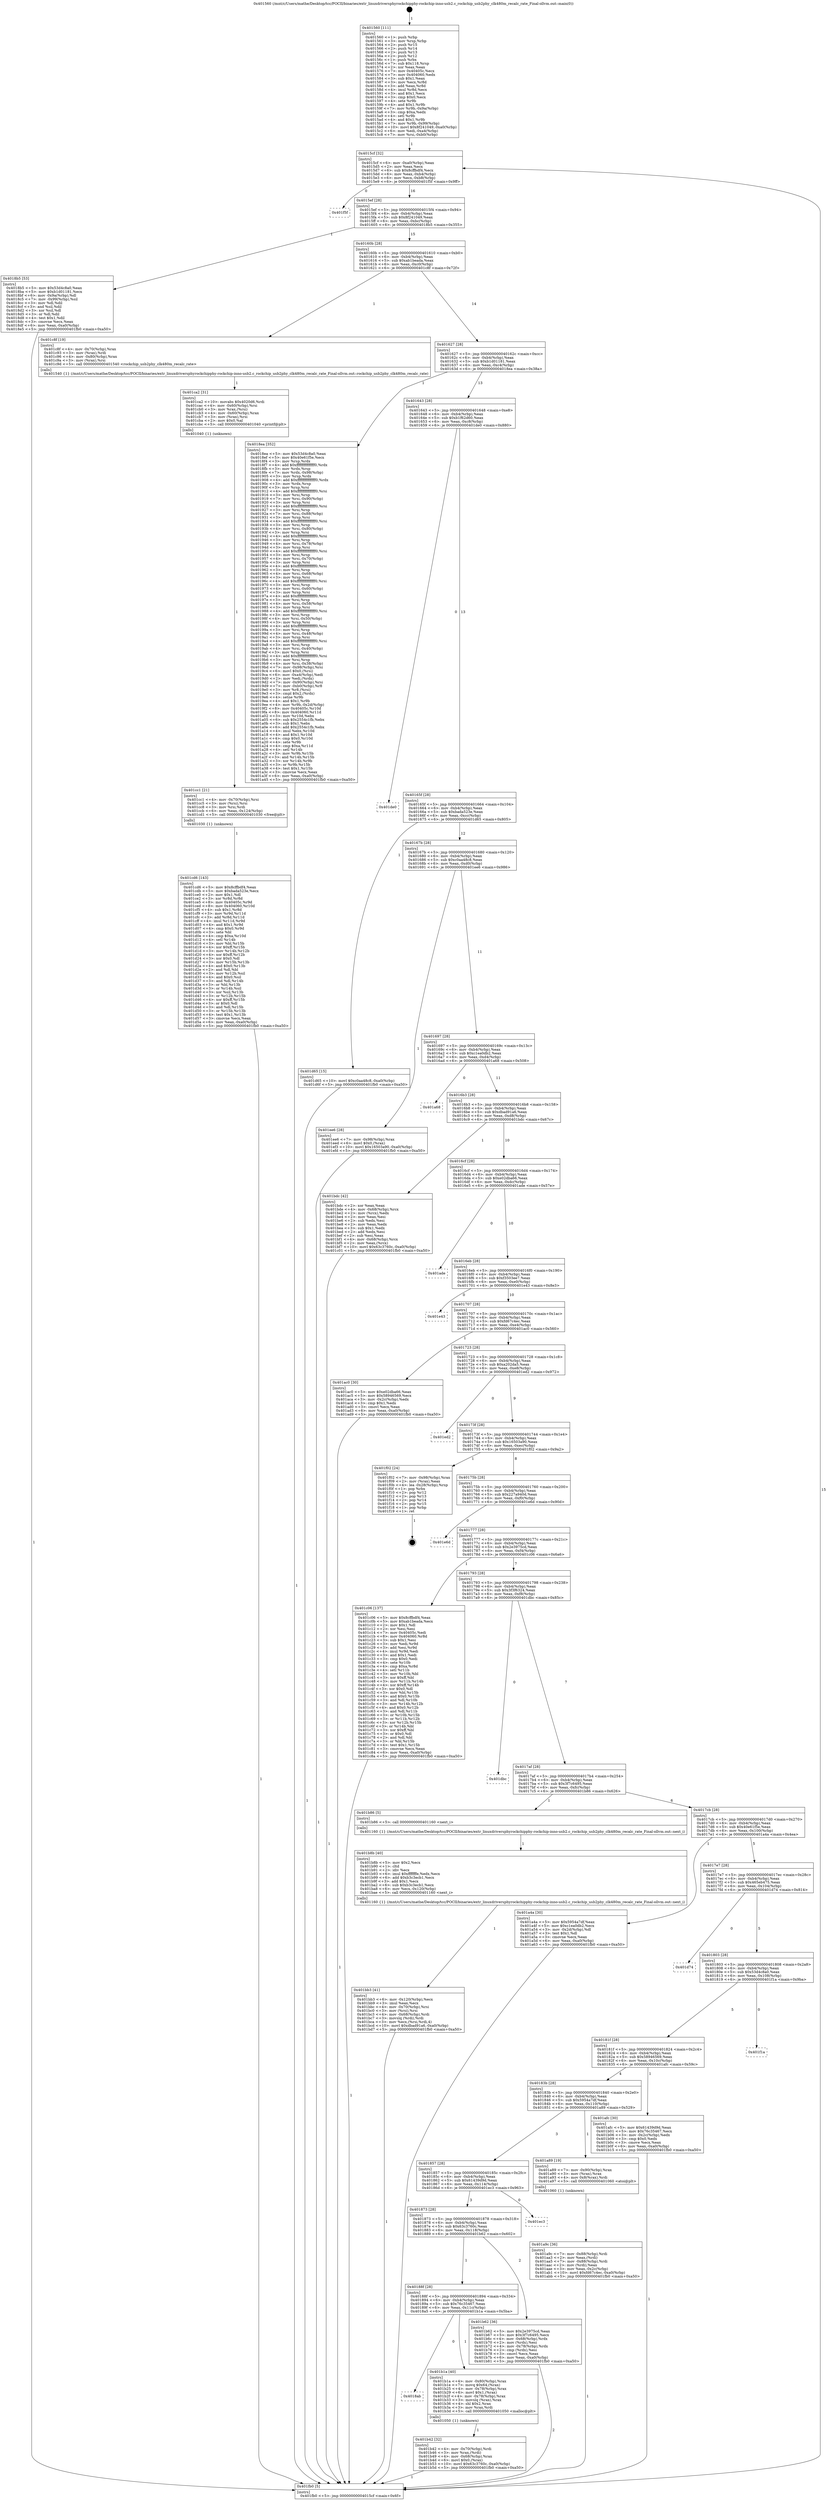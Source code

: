digraph "0x401560" {
  label = "0x401560 (/mnt/c/Users/mathe/Desktop/tcc/POCII/binaries/extr_linuxdriversphyrockchipphy-rockchip-inno-usb2.c_rockchip_usb2phy_clk480m_recalc_rate_Final-ollvm.out::main(0))"
  labelloc = "t"
  node[shape=record]

  Entry [label="",width=0.3,height=0.3,shape=circle,fillcolor=black,style=filled]
  "0x4015cf" [label="{
     0x4015cf [32]\l
     | [instrs]\l
     &nbsp;&nbsp;0x4015cf \<+6\>: mov -0xa0(%rbp),%eax\l
     &nbsp;&nbsp;0x4015d5 \<+2\>: mov %eax,%ecx\l
     &nbsp;&nbsp;0x4015d7 \<+6\>: sub $0x8cffbdf4,%ecx\l
     &nbsp;&nbsp;0x4015dd \<+6\>: mov %eax,-0xb4(%rbp)\l
     &nbsp;&nbsp;0x4015e3 \<+6\>: mov %ecx,-0xb8(%rbp)\l
     &nbsp;&nbsp;0x4015e9 \<+6\>: je 0000000000401f5f \<main+0x9ff\>\l
  }"]
  "0x401f5f" [label="{
     0x401f5f\l
  }", style=dashed]
  "0x4015ef" [label="{
     0x4015ef [28]\l
     | [instrs]\l
     &nbsp;&nbsp;0x4015ef \<+5\>: jmp 00000000004015f4 \<main+0x94\>\l
     &nbsp;&nbsp;0x4015f4 \<+6\>: mov -0xb4(%rbp),%eax\l
     &nbsp;&nbsp;0x4015fa \<+5\>: sub $0x8f241049,%eax\l
     &nbsp;&nbsp;0x4015ff \<+6\>: mov %eax,-0xbc(%rbp)\l
     &nbsp;&nbsp;0x401605 \<+6\>: je 00000000004018b5 \<main+0x355\>\l
  }"]
  Exit [label="",width=0.3,height=0.3,shape=circle,fillcolor=black,style=filled,peripheries=2]
  "0x4018b5" [label="{
     0x4018b5 [53]\l
     | [instrs]\l
     &nbsp;&nbsp;0x4018b5 \<+5\>: mov $0x53d4c8a0,%eax\l
     &nbsp;&nbsp;0x4018ba \<+5\>: mov $0xb1d01181,%ecx\l
     &nbsp;&nbsp;0x4018bf \<+6\>: mov -0x9a(%rbp),%dl\l
     &nbsp;&nbsp;0x4018c5 \<+7\>: mov -0x99(%rbp),%sil\l
     &nbsp;&nbsp;0x4018cc \<+3\>: mov %dl,%dil\l
     &nbsp;&nbsp;0x4018cf \<+3\>: and %sil,%dil\l
     &nbsp;&nbsp;0x4018d2 \<+3\>: xor %sil,%dl\l
     &nbsp;&nbsp;0x4018d5 \<+3\>: or %dl,%dil\l
     &nbsp;&nbsp;0x4018d8 \<+4\>: test $0x1,%dil\l
     &nbsp;&nbsp;0x4018dc \<+3\>: cmovne %ecx,%eax\l
     &nbsp;&nbsp;0x4018df \<+6\>: mov %eax,-0xa0(%rbp)\l
     &nbsp;&nbsp;0x4018e5 \<+5\>: jmp 0000000000401fb0 \<main+0xa50\>\l
  }"]
  "0x40160b" [label="{
     0x40160b [28]\l
     | [instrs]\l
     &nbsp;&nbsp;0x40160b \<+5\>: jmp 0000000000401610 \<main+0xb0\>\l
     &nbsp;&nbsp;0x401610 \<+6\>: mov -0xb4(%rbp),%eax\l
     &nbsp;&nbsp;0x401616 \<+5\>: sub $0xab1beada,%eax\l
     &nbsp;&nbsp;0x40161b \<+6\>: mov %eax,-0xc0(%rbp)\l
     &nbsp;&nbsp;0x401621 \<+6\>: je 0000000000401c8f \<main+0x72f\>\l
  }"]
  "0x401fb0" [label="{
     0x401fb0 [5]\l
     | [instrs]\l
     &nbsp;&nbsp;0x401fb0 \<+5\>: jmp 00000000004015cf \<main+0x6f\>\l
  }"]
  "0x401560" [label="{
     0x401560 [111]\l
     | [instrs]\l
     &nbsp;&nbsp;0x401560 \<+1\>: push %rbp\l
     &nbsp;&nbsp;0x401561 \<+3\>: mov %rsp,%rbp\l
     &nbsp;&nbsp;0x401564 \<+2\>: push %r15\l
     &nbsp;&nbsp;0x401566 \<+2\>: push %r14\l
     &nbsp;&nbsp;0x401568 \<+2\>: push %r13\l
     &nbsp;&nbsp;0x40156a \<+2\>: push %r12\l
     &nbsp;&nbsp;0x40156c \<+1\>: push %rbx\l
     &nbsp;&nbsp;0x40156d \<+7\>: sub $0x118,%rsp\l
     &nbsp;&nbsp;0x401574 \<+2\>: xor %eax,%eax\l
     &nbsp;&nbsp;0x401576 \<+7\>: mov 0x40405c,%ecx\l
     &nbsp;&nbsp;0x40157d \<+7\>: mov 0x404060,%edx\l
     &nbsp;&nbsp;0x401584 \<+3\>: sub $0x1,%eax\l
     &nbsp;&nbsp;0x401587 \<+3\>: mov %ecx,%r8d\l
     &nbsp;&nbsp;0x40158a \<+3\>: add %eax,%r8d\l
     &nbsp;&nbsp;0x40158d \<+4\>: imul %r8d,%ecx\l
     &nbsp;&nbsp;0x401591 \<+3\>: and $0x1,%ecx\l
     &nbsp;&nbsp;0x401594 \<+3\>: cmp $0x0,%ecx\l
     &nbsp;&nbsp;0x401597 \<+4\>: sete %r9b\l
     &nbsp;&nbsp;0x40159b \<+4\>: and $0x1,%r9b\l
     &nbsp;&nbsp;0x40159f \<+7\>: mov %r9b,-0x9a(%rbp)\l
     &nbsp;&nbsp;0x4015a6 \<+3\>: cmp $0xa,%edx\l
     &nbsp;&nbsp;0x4015a9 \<+4\>: setl %r9b\l
     &nbsp;&nbsp;0x4015ad \<+4\>: and $0x1,%r9b\l
     &nbsp;&nbsp;0x4015b1 \<+7\>: mov %r9b,-0x99(%rbp)\l
     &nbsp;&nbsp;0x4015b8 \<+10\>: movl $0x8f241049,-0xa0(%rbp)\l
     &nbsp;&nbsp;0x4015c2 \<+6\>: mov %edi,-0xa4(%rbp)\l
     &nbsp;&nbsp;0x4015c8 \<+7\>: mov %rsi,-0xb0(%rbp)\l
  }"]
  "0x401cd6" [label="{
     0x401cd6 [143]\l
     | [instrs]\l
     &nbsp;&nbsp;0x401cd6 \<+5\>: mov $0x8cffbdf4,%eax\l
     &nbsp;&nbsp;0x401cdb \<+5\>: mov $0xbada523e,%ecx\l
     &nbsp;&nbsp;0x401ce0 \<+2\>: mov $0x1,%dl\l
     &nbsp;&nbsp;0x401ce2 \<+3\>: xor %r8d,%r8d\l
     &nbsp;&nbsp;0x401ce5 \<+8\>: mov 0x40405c,%r9d\l
     &nbsp;&nbsp;0x401ced \<+8\>: mov 0x404060,%r10d\l
     &nbsp;&nbsp;0x401cf5 \<+4\>: sub $0x1,%r8d\l
     &nbsp;&nbsp;0x401cf9 \<+3\>: mov %r9d,%r11d\l
     &nbsp;&nbsp;0x401cfc \<+3\>: add %r8d,%r11d\l
     &nbsp;&nbsp;0x401cff \<+4\>: imul %r11d,%r9d\l
     &nbsp;&nbsp;0x401d03 \<+4\>: and $0x1,%r9d\l
     &nbsp;&nbsp;0x401d07 \<+4\>: cmp $0x0,%r9d\l
     &nbsp;&nbsp;0x401d0b \<+3\>: sete %bl\l
     &nbsp;&nbsp;0x401d0e \<+4\>: cmp $0xa,%r10d\l
     &nbsp;&nbsp;0x401d12 \<+4\>: setl %r14b\l
     &nbsp;&nbsp;0x401d16 \<+3\>: mov %bl,%r15b\l
     &nbsp;&nbsp;0x401d19 \<+4\>: xor $0xff,%r15b\l
     &nbsp;&nbsp;0x401d1d \<+3\>: mov %r14b,%r12b\l
     &nbsp;&nbsp;0x401d20 \<+4\>: xor $0xff,%r12b\l
     &nbsp;&nbsp;0x401d24 \<+3\>: xor $0x0,%dl\l
     &nbsp;&nbsp;0x401d27 \<+3\>: mov %r15b,%r13b\l
     &nbsp;&nbsp;0x401d2a \<+4\>: and $0x0,%r13b\l
     &nbsp;&nbsp;0x401d2e \<+2\>: and %dl,%bl\l
     &nbsp;&nbsp;0x401d30 \<+3\>: mov %r12b,%sil\l
     &nbsp;&nbsp;0x401d33 \<+4\>: and $0x0,%sil\l
     &nbsp;&nbsp;0x401d37 \<+3\>: and %dl,%r14b\l
     &nbsp;&nbsp;0x401d3a \<+3\>: or %bl,%r13b\l
     &nbsp;&nbsp;0x401d3d \<+3\>: or %r14b,%sil\l
     &nbsp;&nbsp;0x401d40 \<+3\>: xor %sil,%r13b\l
     &nbsp;&nbsp;0x401d43 \<+3\>: or %r12b,%r15b\l
     &nbsp;&nbsp;0x401d46 \<+4\>: xor $0xff,%r15b\l
     &nbsp;&nbsp;0x401d4a \<+3\>: or $0x0,%dl\l
     &nbsp;&nbsp;0x401d4d \<+3\>: and %dl,%r15b\l
     &nbsp;&nbsp;0x401d50 \<+3\>: or %r15b,%r13b\l
     &nbsp;&nbsp;0x401d53 \<+4\>: test $0x1,%r13b\l
     &nbsp;&nbsp;0x401d57 \<+3\>: cmovne %ecx,%eax\l
     &nbsp;&nbsp;0x401d5a \<+6\>: mov %eax,-0xa0(%rbp)\l
     &nbsp;&nbsp;0x401d60 \<+5\>: jmp 0000000000401fb0 \<main+0xa50\>\l
  }"]
  "0x401c8f" [label="{
     0x401c8f [19]\l
     | [instrs]\l
     &nbsp;&nbsp;0x401c8f \<+4\>: mov -0x70(%rbp),%rax\l
     &nbsp;&nbsp;0x401c93 \<+3\>: mov (%rax),%rdi\l
     &nbsp;&nbsp;0x401c96 \<+4\>: mov -0x80(%rbp),%rax\l
     &nbsp;&nbsp;0x401c9a \<+3\>: mov (%rax),%rsi\l
     &nbsp;&nbsp;0x401c9d \<+5\>: call 0000000000401540 \<rockchip_usb2phy_clk480m_recalc_rate\>\l
     | [calls]\l
     &nbsp;&nbsp;0x401540 \{1\} (/mnt/c/Users/mathe/Desktop/tcc/POCII/binaries/extr_linuxdriversphyrockchipphy-rockchip-inno-usb2.c_rockchip_usb2phy_clk480m_recalc_rate_Final-ollvm.out::rockchip_usb2phy_clk480m_recalc_rate)\l
  }"]
  "0x401627" [label="{
     0x401627 [28]\l
     | [instrs]\l
     &nbsp;&nbsp;0x401627 \<+5\>: jmp 000000000040162c \<main+0xcc\>\l
     &nbsp;&nbsp;0x40162c \<+6\>: mov -0xb4(%rbp),%eax\l
     &nbsp;&nbsp;0x401632 \<+5\>: sub $0xb1d01181,%eax\l
     &nbsp;&nbsp;0x401637 \<+6\>: mov %eax,-0xc4(%rbp)\l
     &nbsp;&nbsp;0x40163d \<+6\>: je 00000000004018ea \<main+0x38a\>\l
  }"]
  "0x401cc1" [label="{
     0x401cc1 [21]\l
     | [instrs]\l
     &nbsp;&nbsp;0x401cc1 \<+4\>: mov -0x70(%rbp),%rsi\l
     &nbsp;&nbsp;0x401cc5 \<+3\>: mov (%rsi),%rsi\l
     &nbsp;&nbsp;0x401cc8 \<+3\>: mov %rsi,%rdi\l
     &nbsp;&nbsp;0x401ccb \<+6\>: mov %eax,-0x124(%rbp)\l
     &nbsp;&nbsp;0x401cd1 \<+5\>: call 0000000000401030 \<free@plt\>\l
     | [calls]\l
     &nbsp;&nbsp;0x401030 \{1\} (unknown)\l
  }"]
  "0x4018ea" [label="{
     0x4018ea [352]\l
     | [instrs]\l
     &nbsp;&nbsp;0x4018ea \<+5\>: mov $0x53d4c8a0,%eax\l
     &nbsp;&nbsp;0x4018ef \<+5\>: mov $0x40e61f5e,%ecx\l
     &nbsp;&nbsp;0x4018f4 \<+3\>: mov %rsp,%rdx\l
     &nbsp;&nbsp;0x4018f7 \<+4\>: add $0xfffffffffffffff0,%rdx\l
     &nbsp;&nbsp;0x4018fb \<+3\>: mov %rdx,%rsp\l
     &nbsp;&nbsp;0x4018fe \<+7\>: mov %rdx,-0x98(%rbp)\l
     &nbsp;&nbsp;0x401905 \<+3\>: mov %rsp,%rdx\l
     &nbsp;&nbsp;0x401908 \<+4\>: add $0xfffffffffffffff0,%rdx\l
     &nbsp;&nbsp;0x40190c \<+3\>: mov %rdx,%rsp\l
     &nbsp;&nbsp;0x40190f \<+3\>: mov %rsp,%rsi\l
     &nbsp;&nbsp;0x401912 \<+4\>: add $0xfffffffffffffff0,%rsi\l
     &nbsp;&nbsp;0x401916 \<+3\>: mov %rsi,%rsp\l
     &nbsp;&nbsp;0x401919 \<+7\>: mov %rsi,-0x90(%rbp)\l
     &nbsp;&nbsp;0x401920 \<+3\>: mov %rsp,%rsi\l
     &nbsp;&nbsp;0x401923 \<+4\>: add $0xfffffffffffffff0,%rsi\l
     &nbsp;&nbsp;0x401927 \<+3\>: mov %rsi,%rsp\l
     &nbsp;&nbsp;0x40192a \<+7\>: mov %rsi,-0x88(%rbp)\l
     &nbsp;&nbsp;0x401931 \<+3\>: mov %rsp,%rsi\l
     &nbsp;&nbsp;0x401934 \<+4\>: add $0xfffffffffffffff0,%rsi\l
     &nbsp;&nbsp;0x401938 \<+3\>: mov %rsi,%rsp\l
     &nbsp;&nbsp;0x40193b \<+4\>: mov %rsi,-0x80(%rbp)\l
     &nbsp;&nbsp;0x40193f \<+3\>: mov %rsp,%rsi\l
     &nbsp;&nbsp;0x401942 \<+4\>: add $0xfffffffffffffff0,%rsi\l
     &nbsp;&nbsp;0x401946 \<+3\>: mov %rsi,%rsp\l
     &nbsp;&nbsp;0x401949 \<+4\>: mov %rsi,-0x78(%rbp)\l
     &nbsp;&nbsp;0x40194d \<+3\>: mov %rsp,%rsi\l
     &nbsp;&nbsp;0x401950 \<+4\>: add $0xfffffffffffffff0,%rsi\l
     &nbsp;&nbsp;0x401954 \<+3\>: mov %rsi,%rsp\l
     &nbsp;&nbsp;0x401957 \<+4\>: mov %rsi,-0x70(%rbp)\l
     &nbsp;&nbsp;0x40195b \<+3\>: mov %rsp,%rsi\l
     &nbsp;&nbsp;0x40195e \<+4\>: add $0xfffffffffffffff0,%rsi\l
     &nbsp;&nbsp;0x401962 \<+3\>: mov %rsi,%rsp\l
     &nbsp;&nbsp;0x401965 \<+4\>: mov %rsi,-0x68(%rbp)\l
     &nbsp;&nbsp;0x401969 \<+3\>: mov %rsp,%rsi\l
     &nbsp;&nbsp;0x40196c \<+4\>: add $0xfffffffffffffff0,%rsi\l
     &nbsp;&nbsp;0x401970 \<+3\>: mov %rsi,%rsp\l
     &nbsp;&nbsp;0x401973 \<+4\>: mov %rsi,-0x60(%rbp)\l
     &nbsp;&nbsp;0x401977 \<+3\>: mov %rsp,%rsi\l
     &nbsp;&nbsp;0x40197a \<+4\>: add $0xfffffffffffffff0,%rsi\l
     &nbsp;&nbsp;0x40197e \<+3\>: mov %rsi,%rsp\l
     &nbsp;&nbsp;0x401981 \<+4\>: mov %rsi,-0x58(%rbp)\l
     &nbsp;&nbsp;0x401985 \<+3\>: mov %rsp,%rsi\l
     &nbsp;&nbsp;0x401988 \<+4\>: add $0xfffffffffffffff0,%rsi\l
     &nbsp;&nbsp;0x40198c \<+3\>: mov %rsi,%rsp\l
     &nbsp;&nbsp;0x40198f \<+4\>: mov %rsi,-0x50(%rbp)\l
     &nbsp;&nbsp;0x401993 \<+3\>: mov %rsp,%rsi\l
     &nbsp;&nbsp;0x401996 \<+4\>: add $0xfffffffffffffff0,%rsi\l
     &nbsp;&nbsp;0x40199a \<+3\>: mov %rsi,%rsp\l
     &nbsp;&nbsp;0x40199d \<+4\>: mov %rsi,-0x48(%rbp)\l
     &nbsp;&nbsp;0x4019a1 \<+3\>: mov %rsp,%rsi\l
     &nbsp;&nbsp;0x4019a4 \<+4\>: add $0xfffffffffffffff0,%rsi\l
     &nbsp;&nbsp;0x4019a8 \<+3\>: mov %rsi,%rsp\l
     &nbsp;&nbsp;0x4019ab \<+4\>: mov %rsi,-0x40(%rbp)\l
     &nbsp;&nbsp;0x4019af \<+3\>: mov %rsp,%rsi\l
     &nbsp;&nbsp;0x4019b2 \<+4\>: add $0xfffffffffffffff0,%rsi\l
     &nbsp;&nbsp;0x4019b6 \<+3\>: mov %rsi,%rsp\l
     &nbsp;&nbsp;0x4019b9 \<+4\>: mov %rsi,-0x38(%rbp)\l
     &nbsp;&nbsp;0x4019bd \<+7\>: mov -0x98(%rbp),%rsi\l
     &nbsp;&nbsp;0x4019c4 \<+6\>: movl $0x0,(%rsi)\l
     &nbsp;&nbsp;0x4019ca \<+6\>: mov -0xa4(%rbp),%edi\l
     &nbsp;&nbsp;0x4019d0 \<+2\>: mov %edi,(%rdx)\l
     &nbsp;&nbsp;0x4019d2 \<+7\>: mov -0x90(%rbp),%rsi\l
     &nbsp;&nbsp;0x4019d9 \<+7\>: mov -0xb0(%rbp),%r8\l
     &nbsp;&nbsp;0x4019e0 \<+3\>: mov %r8,(%rsi)\l
     &nbsp;&nbsp;0x4019e3 \<+3\>: cmpl $0x2,(%rdx)\l
     &nbsp;&nbsp;0x4019e6 \<+4\>: setne %r9b\l
     &nbsp;&nbsp;0x4019ea \<+4\>: and $0x1,%r9b\l
     &nbsp;&nbsp;0x4019ee \<+4\>: mov %r9b,-0x2d(%rbp)\l
     &nbsp;&nbsp;0x4019f2 \<+8\>: mov 0x40405c,%r10d\l
     &nbsp;&nbsp;0x4019fa \<+8\>: mov 0x404060,%r11d\l
     &nbsp;&nbsp;0x401a02 \<+3\>: mov %r10d,%ebx\l
     &nbsp;&nbsp;0x401a05 \<+6\>: sub $0x2554c1fb,%ebx\l
     &nbsp;&nbsp;0x401a0b \<+3\>: sub $0x1,%ebx\l
     &nbsp;&nbsp;0x401a0e \<+6\>: add $0x2554c1fb,%ebx\l
     &nbsp;&nbsp;0x401a14 \<+4\>: imul %ebx,%r10d\l
     &nbsp;&nbsp;0x401a18 \<+4\>: and $0x1,%r10d\l
     &nbsp;&nbsp;0x401a1c \<+4\>: cmp $0x0,%r10d\l
     &nbsp;&nbsp;0x401a20 \<+4\>: sete %r9b\l
     &nbsp;&nbsp;0x401a24 \<+4\>: cmp $0xa,%r11d\l
     &nbsp;&nbsp;0x401a28 \<+4\>: setl %r14b\l
     &nbsp;&nbsp;0x401a2c \<+3\>: mov %r9b,%r15b\l
     &nbsp;&nbsp;0x401a2f \<+3\>: and %r14b,%r15b\l
     &nbsp;&nbsp;0x401a32 \<+3\>: xor %r14b,%r9b\l
     &nbsp;&nbsp;0x401a35 \<+3\>: or %r9b,%r15b\l
     &nbsp;&nbsp;0x401a38 \<+4\>: test $0x1,%r15b\l
     &nbsp;&nbsp;0x401a3c \<+3\>: cmovne %ecx,%eax\l
     &nbsp;&nbsp;0x401a3f \<+6\>: mov %eax,-0xa0(%rbp)\l
     &nbsp;&nbsp;0x401a45 \<+5\>: jmp 0000000000401fb0 \<main+0xa50\>\l
  }"]
  "0x401643" [label="{
     0x401643 [28]\l
     | [instrs]\l
     &nbsp;&nbsp;0x401643 \<+5\>: jmp 0000000000401648 \<main+0xe8\>\l
     &nbsp;&nbsp;0x401648 \<+6\>: mov -0xb4(%rbp),%eax\l
     &nbsp;&nbsp;0x40164e \<+5\>: sub $0xb1f62d60,%eax\l
     &nbsp;&nbsp;0x401653 \<+6\>: mov %eax,-0xc8(%rbp)\l
     &nbsp;&nbsp;0x401659 \<+6\>: je 0000000000401de0 \<main+0x880\>\l
  }"]
  "0x401ca2" [label="{
     0x401ca2 [31]\l
     | [instrs]\l
     &nbsp;&nbsp;0x401ca2 \<+10\>: movabs $0x4020d6,%rdi\l
     &nbsp;&nbsp;0x401cac \<+4\>: mov -0x60(%rbp),%rsi\l
     &nbsp;&nbsp;0x401cb0 \<+3\>: mov %rax,(%rsi)\l
     &nbsp;&nbsp;0x401cb3 \<+4\>: mov -0x60(%rbp),%rax\l
     &nbsp;&nbsp;0x401cb7 \<+3\>: mov (%rax),%rsi\l
     &nbsp;&nbsp;0x401cba \<+2\>: mov $0x0,%al\l
     &nbsp;&nbsp;0x401cbc \<+5\>: call 0000000000401040 \<printf@plt\>\l
     | [calls]\l
     &nbsp;&nbsp;0x401040 \{1\} (unknown)\l
  }"]
  "0x401bb3" [label="{
     0x401bb3 [41]\l
     | [instrs]\l
     &nbsp;&nbsp;0x401bb3 \<+6\>: mov -0x120(%rbp),%ecx\l
     &nbsp;&nbsp;0x401bb9 \<+3\>: imul %eax,%ecx\l
     &nbsp;&nbsp;0x401bbc \<+4\>: mov -0x70(%rbp),%rsi\l
     &nbsp;&nbsp;0x401bc0 \<+3\>: mov (%rsi),%rsi\l
     &nbsp;&nbsp;0x401bc3 \<+4\>: mov -0x68(%rbp),%rdi\l
     &nbsp;&nbsp;0x401bc7 \<+3\>: movslq (%rdi),%rdi\l
     &nbsp;&nbsp;0x401bca \<+3\>: mov %ecx,(%rsi,%rdi,4)\l
     &nbsp;&nbsp;0x401bcd \<+10\>: movl $0xdbad91a6,-0xa0(%rbp)\l
     &nbsp;&nbsp;0x401bd7 \<+5\>: jmp 0000000000401fb0 \<main+0xa50\>\l
  }"]
  "0x401de0" [label="{
     0x401de0\l
  }", style=dashed]
  "0x40165f" [label="{
     0x40165f [28]\l
     | [instrs]\l
     &nbsp;&nbsp;0x40165f \<+5\>: jmp 0000000000401664 \<main+0x104\>\l
     &nbsp;&nbsp;0x401664 \<+6\>: mov -0xb4(%rbp),%eax\l
     &nbsp;&nbsp;0x40166a \<+5\>: sub $0xbada523e,%eax\l
     &nbsp;&nbsp;0x40166f \<+6\>: mov %eax,-0xcc(%rbp)\l
     &nbsp;&nbsp;0x401675 \<+6\>: je 0000000000401d65 \<main+0x805\>\l
  }"]
  "0x401b8b" [label="{
     0x401b8b [40]\l
     | [instrs]\l
     &nbsp;&nbsp;0x401b8b \<+5\>: mov $0x2,%ecx\l
     &nbsp;&nbsp;0x401b90 \<+1\>: cltd\l
     &nbsp;&nbsp;0x401b91 \<+2\>: idiv %ecx\l
     &nbsp;&nbsp;0x401b93 \<+6\>: imul $0xfffffffe,%edx,%ecx\l
     &nbsp;&nbsp;0x401b99 \<+6\>: add $0xb3c3ecb1,%ecx\l
     &nbsp;&nbsp;0x401b9f \<+3\>: add $0x1,%ecx\l
     &nbsp;&nbsp;0x401ba2 \<+6\>: sub $0xb3c3ecb1,%ecx\l
     &nbsp;&nbsp;0x401ba8 \<+6\>: mov %ecx,-0x120(%rbp)\l
     &nbsp;&nbsp;0x401bae \<+5\>: call 0000000000401160 \<next_i\>\l
     | [calls]\l
     &nbsp;&nbsp;0x401160 \{1\} (/mnt/c/Users/mathe/Desktop/tcc/POCII/binaries/extr_linuxdriversphyrockchipphy-rockchip-inno-usb2.c_rockchip_usb2phy_clk480m_recalc_rate_Final-ollvm.out::next_i)\l
  }"]
  "0x401d65" [label="{
     0x401d65 [15]\l
     | [instrs]\l
     &nbsp;&nbsp;0x401d65 \<+10\>: movl $0xc0aa48c8,-0xa0(%rbp)\l
     &nbsp;&nbsp;0x401d6f \<+5\>: jmp 0000000000401fb0 \<main+0xa50\>\l
  }"]
  "0x40167b" [label="{
     0x40167b [28]\l
     | [instrs]\l
     &nbsp;&nbsp;0x40167b \<+5\>: jmp 0000000000401680 \<main+0x120\>\l
     &nbsp;&nbsp;0x401680 \<+6\>: mov -0xb4(%rbp),%eax\l
     &nbsp;&nbsp;0x401686 \<+5\>: sub $0xc0aa48c8,%eax\l
     &nbsp;&nbsp;0x40168b \<+6\>: mov %eax,-0xd0(%rbp)\l
     &nbsp;&nbsp;0x401691 \<+6\>: je 0000000000401ee6 \<main+0x986\>\l
  }"]
  "0x401b42" [label="{
     0x401b42 [32]\l
     | [instrs]\l
     &nbsp;&nbsp;0x401b42 \<+4\>: mov -0x70(%rbp),%rdi\l
     &nbsp;&nbsp;0x401b46 \<+3\>: mov %rax,(%rdi)\l
     &nbsp;&nbsp;0x401b49 \<+4\>: mov -0x68(%rbp),%rax\l
     &nbsp;&nbsp;0x401b4d \<+6\>: movl $0x0,(%rax)\l
     &nbsp;&nbsp;0x401b53 \<+10\>: movl $0x63c3760c,-0xa0(%rbp)\l
     &nbsp;&nbsp;0x401b5d \<+5\>: jmp 0000000000401fb0 \<main+0xa50\>\l
  }"]
  "0x401ee6" [label="{
     0x401ee6 [28]\l
     | [instrs]\l
     &nbsp;&nbsp;0x401ee6 \<+7\>: mov -0x98(%rbp),%rax\l
     &nbsp;&nbsp;0x401eed \<+6\>: movl $0x0,(%rax)\l
     &nbsp;&nbsp;0x401ef3 \<+10\>: movl $0x16503a90,-0xa0(%rbp)\l
     &nbsp;&nbsp;0x401efd \<+5\>: jmp 0000000000401fb0 \<main+0xa50\>\l
  }"]
  "0x401697" [label="{
     0x401697 [28]\l
     | [instrs]\l
     &nbsp;&nbsp;0x401697 \<+5\>: jmp 000000000040169c \<main+0x13c\>\l
     &nbsp;&nbsp;0x40169c \<+6\>: mov -0xb4(%rbp),%eax\l
     &nbsp;&nbsp;0x4016a2 \<+5\>: sub $0xc1ea0db2,%eax\l
     &nbsp;&nbsp;0x4016a7 \<+6\>: mov %eax,-0xd4(%rbp)\l
     &nbsp;&nbsp;0x4016ad \<+6\>: je 0000000000401a68 \<main+0x508\>\l
  }"]
  "0x4018ab" [label="{
     0x4018ab\l
  }", style=dashed]
  "0x401a68" [label="{
     0x401a68\l
  }", style=dashed]
  "0x4016b3" [label="{
     0x4016b3 [28]\l
     | [instrs]\l
     &nbsp;&nbsp;0x4016b3 \<+5\>: jmp 00000000004016b8 \<main+0x158\>\l
     &nbsp;&nbsp;0x4016b8 \<+6\>: mov -0xb4(%rbp),%eax\l
     &nbsp;&nbsp;0x4016be \<+5\>: sub $0xdbad91a6,%eax\l
     &nbsp;&nbsp;0x4016c3 \<+6\>: mov %eax,-0xd8(%rbp)\l
     &nbsp;&nbsp;0x4016c9 \<+6\>: je 0000000000401bdc \<main+0x67c\>\l
  }"]
  "0x401b1a" [label="{
     0x401b1a [40]\l
     | [instrs]\l
     &nbsp;&nbsp;0x401b1a \<+4\>: mov -0x80(%rbp),%rax\l
     &nbsp;&nbsp;0x401b1e \<+7\>: movq $0x64,(%rax)\l
     &nbsp;&nbsp;0x401b25 \<+4\>: mov -0x78(%rbp),%rax\l
     &nbsp;&nbsp;0x401b29 \<+6\>: movl $0x1,(%rax)\l
     &nbsp;&nbsp;0x401b2f \<+4\>: mov -0x78(%rbp),%rax\l
     &nbsp;&nbsp;0x401b33 \<+3\>: movslq (%rax),%rax\l
     &nbsp;&nbsp;0x401b36 \<+4\>: shl $0x2,%rax\l
     &nbsp;&nbsp;0x401b3a \<+3\>: mov %rax,%rdi\l
     &nbsp;&nbsp;0x401b3d \<+5\>: call 0000000000401050 \<malloc@plt\>\l
     | [calls]\l
     &nbsp;&nbsp;0x401050 \{1\} (unknown)\l
  }"]
  "0x401bdc" [label="{
     0x401bdc [42]\l
     | [instrs]\l
     &nbsp;&nbsp;0x401bdc \<+2\>: xor %eax,%eax\l
     &nbsp;&nbsp;0x401bde \<+4\>: mov -0x68(%rbp),%rcx\l
     &nbsp;&nbsp;0x401be2 \<+2\>: mov (%rcx),%edx\l
     &nbsp;&nbsp;0x401be4 \<+2\>: mov %eax,%esi\l
     &nbsp;&nbsp;0x401be6 \<+2\>: sub %edx,%esi\l
     &nbsp;&nbsp;0x401be8 \<+2\>: mov %eax,%edx\l
     &nbsp;&nbsp;0x401bea \<+3\>: sub $0x1,%edx\l
     &nbsp;&nbsp;0x401bed \<+2\>: add %edx,%esi\l
     &nbsp;&nbsp;0x401bef \<+2\>: sub %esi,%eax\l
     &nbsp;&nbsp;0x401bf1 \<+4\>: mov -0x68(%rbp),%rcx\l
     &nbsp;&nbsp;0x401bf5 \<+2\>: mov %eax,(%rcx)\l
     &nbsp;&nbsp;0x401bf7 \<+10\>: movl $0x63c3760c,-0xa0(%rbp)\l
     &nbsp;&nbsp;0x401c01 \<+5\>: jmp 0000000000401fb0 \<main+0xa50\>\l
  }"]
  "0x4016cf" [label="{
     0x4016cf [28]\l
     | [instrs]\l
     &nbsp;&nbsp;0x4016cf \<+5\>: jmp 00000000004016d4 \<main+0x174\>\l
     &nbsp;&nbsp;0x4016d4 \<+6\>: mov -0xb4(%rbp),%eax\l
     &nbsp;&nbsp;0x4016da \<+5\>: sub $0xe02dba66,%eax\l
     &nbsp;&nbsp;0x4016df \<+6\>: mov %eax,-0xdc(%rbp)\l
     &nbsp;&nbsp;0x4016e5 \<+6\>: je 0000000000401ade \<main+0x57e\>\l
  }"]
  "0x40188f" [label="{
     0x40188f [28]\l
     | [instrs]\l
     &nbsp;&nbsp;0x40188f \<+5\>: jmp 0000000000401894 \<main+0x334\>\l
     &nbsp;&nbsp;0x401894 \<+6\>: mov -0xb4(%rbp),%eax\l
     &nbsp;&nbsp;0x40189a \<+5\>: sub $0x76c35467,%eax\l
     &nbsp;&nbsp;0x40189f \<+6\>: mov %eax,-0x11c(%rbp)\l
     &nbsp;&nbsp;0x4018a5 \<+6\>: je 0000000000401b1a \<main+0x5ba\>\l
  }"]
  "0x401ade" [label="{
     0x401ade\l
  }", style=dashed]
  "0x4016eb" [label="{
     0x4016eb [28]\l
     | [instrs]\l
     &nbsp;&nbsp;0x4016eb \<+5\>: jmp 00000000004016f0 \<main+0x190\>\l
     &nbsp;&nbsp;0x4016f0 \<+6\>: mov -0xb4(%rbp),%eax\l
     &nbsp;&nbsp;0x4016f6 \<+5\>: sub $0xf3503ee7,%eax\l
     &nbsp;&nbsp;0x4016fb \<+6\>: mov %eax,-0xe0(%rbp)\l
     &nbsp;&nbsp;0x401701 \<+6\>: je 0000000000401e43 \<main+0x8e3\>\l
  }"]
  "0x401b62" [label="{
     0x401b62 [36]\l
     | [instrs]\l
     &nbsp;&nbsp;0x401b62 \<+5\>: mov $0x2e3975cd,%eax\l
     &nbsp;&nbsp;0x401b67 \<+5\>: mov $0x3f7c6495,%ecx\l
     &nbsp;&nbsp;0x401b6c \<+4\>: mov -0x68(%rbp),%rdx\l
     &nbsp;&nbsp;0x401b70 \<+2\>: mov (%rdx),%esi\l
     &nbsp;&nbsp;0x401b72 \<+4\>: mov -0x78(%rbp),%rdx\l
     &nbsp;&nbsp;0x401b76 \<+2\>: cmp (%rdx),%esi\l
     &nbsp;&nbsp;0x401b78 \<+3\>: cmovl %ecx,%eax\l
     &nbsp;&nbsp;0x401b7b \<+6\>: mov %eax,-0xa0(%rbp)\l
     &nbsp;&nbsp;0x401b81 \<+5\>: jmp 0000000000401fb0 \<main+0xa50\>\l
  }"]
  "0x401e43" [label="{
     0x401e43\l
  }", style=dashed]
  "0x401707" [label="{
     0x401707 [28]\l
     | [instrs]\l
     &nbsp;&nbsp;0x401707 \<+5\>: jmp 000000000040170c \<main+0x1ac\>\l
     &nbsp;&nbsp;0x40170c \<+6\>: mov -0xb4(%rbp),%eax\l
     &nbsp;&nbsp;0x401712 \<+5\>: sub $0xfd67c4ec,%eax\l
     &nbsp;&nbsp;0x401717 \<+6\>: mov %eax,-0xe4(%rbp)\l
     &nbsp;&nbsp;0x40171d \<+6\>: je 0000000000401ac0 \<main+0x560\>\l
  }"]
  "0x401873" [label="{
     0x401873 [28]\l
     | [instrs]\l
     &nbsp;&nbsp;0x401873 \<+5\>: jmp 0000000000401878 \<main+0x318\>\l
     &nbsp;&nbsp;0x401878 \<+6\>: mov -0xb4(%rbp),%eax\l
     &nbsp;&nbsp;0x40187e \<+5\>: sub $0x63c3760c,%eax\l
     &nbsp;&nbsp;0x401883 \<+6\>: mov %eax,-0x118(%rbp)\l
     &nbsp;&nbsp;0x401889 \<+6\>: je 0000000000401b62 \<main+0x602\>\l
  }"]
  "0x401ac0" [label="{
     0x401ac0 [30]\l
     | [instrs]\l
     &nbsp;&nbsp;0x401ac0 \<+5\>: mov $0xe02dba66,%eax\l
     &nbsp;&nbsp;0x401ac5 \<+5\>: mov $0x58946569,%ecx\l
     &nbsp;&nbsp;0x401aca \<+3\>: mov -0x2c(%rbp),%edx\l
     &nbsp;&nbsp;0x401acd \<+3\>: cmp $0x1,%edx\l
     &nbsp;&nbsp;0x401ad0 \<+3\>: cmovl %ecx,%eax\l
     &nbsp;&nbsp;0x401ad3 \<+6\>: mov %eax,-0xa0(%rbp)\l
     &nbsp;&nbsp;0x401ad9 \<+5\>: jmp 0000000000401fb0 \<main+0xa50\>\l
  }"]
  "0x401723" [label="{
     0x401723 [28]\l
     | [instrs]\l
     &nbsp;&nbsp;0x401723 \<+5\>: jmp 0000000000401728 \<main+0x1c8\>\l
     &nbsp;&nbsp;0x401728 \<+6\>: mov -0xb4(%rbp),%eax\l
     &nbsp;&nbsp;0x40172e \<+5\>: sub $0xa202da5,%eax\l
     &nbsp;&nbsp;0x401733 \<+6\>: mov %eax,-0xe8(%rbp)\l
     &nbsp;&nbsp;0x401739 \<+6\>: je 0000000000401ed2 \<main+0x972\>\l
  }"]
  "0x401ec3" [label="{
     0x401ec3\l
  }", style=dashed]
  "0x401ed2" [label="{
     0x401ed2\l
  }", style=dashed]
  "0x40173f" [label="{
     0x40173f [28]\l
     | [instrs]\l
     &nbsp;&nbsp;0x40173f \<+5\>: jmp 0000000000401744 \<main+0x1e4\>\l
     &nbsp;&nbsp;0x401744 \<+6\>: mov -0xb4(%rbp),%eax\l
     &nbsp;&nbsp;0x40174a \<+5\>: sub $0x16503a90,%eax\l
     &nbsp;&nbsp;0x40174f \<+6\>: mov %eax,-0xec(%rbp)\l
     &nbsp;&nbsp;0x401755 \<+6\>: je 0000000000401f02 \<main+0x9a2\>\l
  }"]
  "0x401a9c" [label="{
     0x401a9c [36]\l
     | [instrs]\l
     &nbsp;&nbsp;0x401a9c \<+7\>: mov -0x88(%rbp),%rdi\l
     &nbsp;&nbsp;0x401aa3 \<+2\>: mov %eax,(%rdi)\l
     &nbsp;&nbsp;0x401aa5 \<+7\>: mov -0x88(%rbp),%rdi\l
     &nbsp;&nbsp;0x401aac \<+2\>: mov (%rdi),%eax\l
     &nbsp;&nbsp;0x401aae \<+3\>: mov %eax,-0x2c(%rbp)\l
     &nbsp;&nbsp;0x401ab1 \<+10\>: movl $0xfd67c4ec,-0xa0(%rbp)\l
     &nbsp;&nbsp;0x401abb \<+5\>: jmp 0000000000401fb0 \<main+0xa50\>\l
  }"]
  "0x401f02" [label="{
     0x401f02 [24]\l
     | [instrs]\l
     &nbsp;&nbsp;0x401f02 \<+7\>: mov -0x98(%rbp),%rax\l
     &nbsp;&nbsp;0x401f09 \<+2\>: mov (%rax),%eax\l
     &nbsp;&nbsp;0x401f0b \<+4\>: lea -0x28(%rbp),%rsp\l
     &nbsp;&nbsp;0x401f0f \<+1\>: pop %rbx\l
     &nbsp;&nbsp;0x401f10 \<+2\>: pop %r12\l
     &nbsp;&nbsp;0x401f12 \<+2\>: pop %r13\l
     &nbsp;&nbsp;0x401f14 \<+2\>: pop %r14\l
     &nbsp;&nbsp;0x401f16 \<+2\>: pop %r15\l
     &nbsp;&nbsp;0x401f18 \<+1\>: pop %rbp\l
     &nbsp;&nbsp;0x401f19 \<+1\>: ret\l
  }"]
  "0x40175b" [label="{
     0x40175b [28]\l
     | [instrs]\l
     &nbsp;&nbsp;0x40175b \<+5\>: jmp 0000000000401760 \<main+0x200\>\l
     &nbsp;&nbsp;0x401760 \<+6\>: mov -0xb4(%rbp),%eax\l
     &nbsp;&nbsp;0x401766 \<+5\>: sub $0x227a940d,%eax\l
     &nbsp;&nbsp;0x40176b \<+6\>: mov %eax,-0xf0(%rbp)\l
     &nbsp;&nbsp;0x401771 \<+6\>: je 0000000000401e6d \<main+0x90d\>\l
  }"]
  "0x401857" [label="{
     0x401857 [28]\l
     | [instrs]\l
     &nbsp;&nbsp;0x401857 \<+5\>: jmp 000000000040185c \<main+0x2fc\>\l
     &nbsp;&nbsp;0x40185c \<+6\>: mov -0xb4(%rbp),%eax\l
     &nbsp;&nbsp;0x401862 \<+5\>: sub $0x61439d9d,%eax\l
     &nbsp;&nbsp;0x401867 \<+6\>: mov %eax,-0x114(%rbp)\l
     &nbsp;&nbsp;0x40186d \<+6\>: je 0000000000401ec3 \<main+0x963\>\l
  }"]
  "0x401e6d" [label="{
     0x401e6d\l
  }", style=dashed]
  "0x401777" [label="{
     0x401777 [28]\l
     | [instrs]\l
     &nbsp;&nbsp;0x401777 \<+5\>: jmp 000000000040177c \<main+0x21c\>\l
     &nbsp;&nbsp;0x40177c \<+6\>: mov -0xb4(%rbp),%eax\l
     &nbsp;&nbsp;0x401782 \<+5\>: sub $0x2e3975cd,%eax\l
     &nbsp;&nbsp;0x401787 \<+6\>: mov %eax,-0xf4(%rbp)\l
     &nbsp;&nbsp;0x40178d \<+6\>: je 0000000000401c06 \<main+0x6a6\>\l
  }"]
  "0x401a89" [label="{
     0x401a89 [19]\l
     | [instrs]\l
     &nbsp;&nbsp;0x401a89 \<+7\>: mov -0x90(%rbp),%rax\l
     &nbsp;&nbsp;0x401a90 \<+3\>: mov (%rax),%rax\l
     &nbsp;&nbsp;0x401a93 \<+4\>: mov 0x8(%rax),%rdi\l
     &nbsp;&nbsp;0x401a97 \<+5\>: call 0000000000401060 \<atoi@plt\>\l
     | [calls]\l
     &nbsp;&nbsp;0x401060 \{1\} (unknown)\l
  }"]
  "0x401c06" [label="{
     0x401c06 [137]\l
     | [instrs]\l
     &nbsp;&nbsp;0x401c06 \<+5\>: mov $0x8cffbdf4,%eax\l
     &nbsp;&nbsp;0x401c0b \<+5\>: mov $0xab1beada,%ecx\l
     &nbsp;&nbsp;0x401c10 \<+2\>: mov $0x1,%dl\l
     &nbsp;&nbsp;0x401c12 \<+2\>: xor %esi,%esi\l
     &nbsp;&nbsp;0x401c14 \<+7\>: mov 0x40405c,%edi\l
     &nbsp;&nbsp;0x401c1b \<+8\>: mov 0x404060,%r8d\l
     &nbsp;&nbsp;0x401c23 \<+3\>: sub $0x1,%esi\l
     &nbsp;&nbsp;0x401c26 \<+3\>: mov %edi,%r9d\l
     &nbsp;&nbsp;0x401c29 \<+3\>: add %esi,%r9d\l
     &nbsp;&nbsp;0x401c2c \<+4\>: imul %r9d,%edi\l
     &nbsp;&nbsp;0x401c30 \<+3\>: and $0x1,%edi\l
     &nbsp;&nbsp;0x401c33 \<+3\>: cmp $0x0,%edi\l
     &nbsp;&nbsp;0x401c36 \<+4\>: sete %r10b\l
     &nbsp;&nbsp;0x401c3a \<+4\>: cmp $0xa,%r8d\l
     &nbsp;&nbsp;0x401c3e \<+4\>: setl %r11b\l
     &nbsp;&nbsp;0x401c42 \<+3\>: mov %r10b,%bl\l
     &nbsp;&nbsp;0x401c45 \<+3\>: xor $0xff,%bl\l
     &nbsp;&nbsp;0x401c48 \<+3\>: mov %r11b,%r14b\l
     &nbsp;&nbsp;0x401c4b \<+4\>: xor $0xff,%r14b\l
     &nbsp;&nbsp;0x401c4f \<+3\>: xor $0x0,%dl\l
     &nbsp;&nbsp;0x401c52 \<+3\>: mov %bl,%r15b\l
     &nbsp;&nbsp;0x401c55 \<+4\>: and $0x0,%r15b\l
     &nbsp;&nbsp;0x401c59 \<+3\>: and %dl,%r10b\l
     &nbsp;&nbsp;0x401c5c \<+3\>: mov %r14b,%r12b\l
     &nbsp;&nbsp;0x401c5f \<+4\>: and $0x0,%r12b\l
     &nbsp;&nbsp;0x401c63 \<+3\>: and %dl,%r11b\l
     &nbsp;&nbsp;0x401c66 \<+3\>: or %r10b,%r15b\l
     &nbsp;&nbsp;0x401c69 \<+3\>: or %r11b,%r12b\l
     &nbsp;&nbsp;0x401c6c \<+3\>: xor %r12b,%r15b\l
     &nbsp;&nbsp;0x401c6f \<+3\>: or %r14b,%bl\l
     &nbsp;&nbsp;0x401c72 \<+3\>: xor $0xff,%bl\l
     &nbsp;&nbsp;0x401c75 \<+3\>: or $0x0,%dl\l
     &nbsp;&nbsp;0x401c78 \<+2\>: and %dl,%bl\l
     &nbsp;&nbsp;0x401c7a \<+3\>: or %bl,%r15b\l
     &nbsp;&nbsp;0x401c7d \<+4\>: test $0x1,%r15b\l
     &nbsp;&nbsp;0x401c81 \<+3\>: cmovne %ecx,%eax\l
     &nbsp;&nbsp;0x401c84 \<+6\>: mov %eax,-0xa0(%rbp)\l
     &nbsp;&nbsp;0x401c8a \<+5\>: jmp 0000000000401fb0 \<main+0xa50\>\l
  }"]
  "0x401793" [label="{
     0x401793 [28]\l
     | [instrs]\l
     &nbsp;&nbsp;0x401793 \<+5\>: jmp 0000000000401798 \<main+0x238\>\l
     &nbsp;&nbsp;0x401798 \<+6\>: mov -0xb4(%rbp),%eax\l
     &nbsp;&nbsp;0x40179e \<+5\>: sub $0x3f3f6324,%eax\l
     &nbsp;&nbsp;0x4017a3 \<+6\>: mov %eax,-0xf8(%rbp)\l
     &nbsp;&nbsp;0x4017a9 \<+6\>: je 0000000000401dbc \<main+0x85c\>\l
  }"]
  "0x40183b" [label="{
     0x40183b [28]\l
     | [instrs]\l
     &nbsp;&nbsp;0x40183b \<+5\>: jmp 0000000000401840 \<main+0x2e0\>\l
     &nbsp;&nbsp;0x401840 \<+6\>: mov -0xb4(%rbp),%eax\l
     &nbsp;&nbsp;0x401846 \<+5\>: sub $0x5954a7df,%eax\l
     &nbsp;&nbsp;0x40184b \<+6\>: mov %eax,-0x110(%rbp)\l
     &nbsp;&nbsp;0x401851 \<+6\>: je 0000000000401a89 \<main+0x529\>\l
  }"]
  "0x401dbc" [label="{
     0x401dbc\l
  }", style=dashed]
  "0x4017af" [label="{
     0x4017af [28]\l
     | [instrs]\l
     &nbsp;&nbsp;0x4017af \<+5\>: jmp 00000000004017b4 \<main+0x254\>\l
     &nbsp;&nbsp;0x4017b4 \<+6\>: mov -0xb4(%rbp),%eax\l
     &nbsp;&nbsp;0x4017ba \<+5\>: sub $0x3f7c6495,%eax\l
     &nbsp;&nbsp;0x4017bf \<+6\>: mov %eax,-0xfc(%rbp)\l
     &nbsp;&nbsp;0x4017c5 \<+6\>: je 0000000000401b86 \<main+0x626\>\l
  }"]
  "0x401afc" [label="{
     0x401afc [30]\l
     | [instrs]\l
     &nbsp;&nbsp;0x401afc \<+5\>: mov $0x61439d9d,%eax\l
     &nbsp;&nbsp;0x401b01 \<+5\>: mov $0x76c35467,%ecx\l
     &nbsp;&nbsp;0x401b06 \<+3\>: mov -0x2c(%rbp),%edx\l
     &nbsp;&nbsp;0x401b09 \<+3\>: cmp $0x0,%edx\l
     &nbsp;&nbsp;0x401b0c \<+3\>: cmove %ecx,%eax\l
     &nbsp;&nbsp;0x401b0f \<+6\>: mov %eax,-0xa0(%rbp)\l
     &nbsp;&nbsp;0x401b15 \<+5\>: jmp 0000000000401fb0 \<main+0xa50\>\l
  }"]
  "0x401b86" [label="{
     0x401b86 [5]\l
     | [instrs]\l
     &nbsp;&nbsp;0x401b86 \<+5\>: call 0000000000401160 \<next_i\>\l
     | [calls]\l
     &nbsp;&nbsp;0x401160 \{1\} (/mnt/c/Users/mathe/Desktop/tcc/POCII/binaries/extr_linuxdriversphyrockchipphy-rockchip-inno-usb2.c_rockchip_usb2phy_clk480m_recalc_rate_Final-ollvm.out::next_i)\l
  }"]
  "0x4017cb" [label="{
     0x4017cb [28]\l
     | [instrs]\l
     &nbsp;&nbsp;0x4017cb \<+5\>: jmp 00000000004017d0 \<main+0x270\>\l
     &nbsp;&nbsp;0x4017d0 \<+6\>: mov -0xb4(%rbp),%eax\l
     &nbsp;&nbsp;0x4017d6 \<+5\>: sub $0x40e61f5e,%eax\l
     &nbsp;&nbsp;0x4017db \<+6\>: mov %eax,-0x100(%rbp)\l
     &nbsp;&nbsp;0x4017e1 \<+6\>: je 0000000000401a4a \<main+0x4ea\>\l
  }"]
  "0x40181f" [label="{
     0x40181f [28]\l
     | [instrs]\l
     &nbsp;&nbsp;0x40181f \<+5\>: jmp 0000000000401824 \<main+0x2c4\>\l
     &nbsp;&nbsp;0x401824 \<+6\>: mov -0xb4(%rbp),%eax\l
     &nbsp;&nbsp;0x40182a \<+5\>: sub $0x58946569,%eax\l
     &nbsp;&nbsp;0x40182f \<+6\>: mov %eax,-0x10c(%rbp)\l
     &nbsp;&nbsp;0x401835 \<+6\>: je 0000000000401afc \<main+0x59c\>\l
  }"]
  "0x401a4a" [label="{
     0x401a4a [30]\l
     | [instrs]\l
     &nbsp;&nbsp;0x401a4a \<+5\>: mov $0x5954a7df,%eax\l
     &nbsp;&nbsp;0x401a4f \<+5\>: mov $0xc1ea0db2,%ecx\l
     &nbsp;&nbsp;0x401a54 \<+3\>: mov -0x2d(%rbp),%dl\l
     &nbsp;&nbsp;0x401a57 \<+3\>: test $0x1,%dl\l
     &nbsp;&nbsp;0x401a5a \<+3\>: cmovne %ecx,%eax\l
     &nbsp;&nbsp;0x401a5d \<+6\>: mov %eax,-0xa0(%rbp)\l
     &nbsp;&nbsp;0x401a63 \<+5\>: jmp 0000000000401fb0 \<main+0xa50\>\l
  }"]
  "0x4017e7" [label="{
     0x4017e7 [28]\l
     | [instrs]\l
     &nbsp;&nbsp;0x4017e7 \<+5\>: jmp 00000000004017ec \<main+0x28c\>\l
     &nbsp;&nbsp;0x4017ec \<+6\>: mov -0xb4(%rbp),%eax\l
     &nbsp;&nbsp;0x4017f2 \<+5\>: sub $0x465eb475,%eax\l
     &nbsp;&nbsp;0x4017f7 \<+6\>: mov %eax,-0x104(%rbp)\l
     &nbsp;&nbsp;0x4017fd \<+6\>: je 0000000000401d74 \<main+0x814\>\l
  }"]
  "0x401f1a" [label="{
     0x401f1a\l
  }", style=dashed]
  "0x401d74" [label="{
     0x401d74\l
  }", style=dashed]
  "0x401803" [label="{
     0x401803 [28]\l
     | [instrs]\l
     &nbsp;&nbsp;0x401803 \<+5\>: jmp 0000000000401808 \<main+0x2a8\>\l
     &nbsp;&nbsp;0x401808 \<+6\>: mov -0xb4(%rbp),%eax\l
     &nbsp;&nbsp;0x40180e \<+5\>: sub $0x53d4c8a0,%eax\l
     &nbsp;&nbsp;0x401813 \<+6\>: mov %eax,-0x108(%rbp)\l
     &nbsp;&nbsp;0x401819 \<+6\>: je 0000000000401f1a \<main+0x9ba\>\l
  }"]
  Entry -> "0x401560" [label=" 1"]
  "0x4015cf" -> "0x401f5f" [label=" 0"]
  "0x4015cf" -> "0x4015ef" [label=" 16"]
  "0x401f02" -> Exit [label=" 1"]
  "0x4015ef" -> "0x4018b5" [label=" 1"]
  "0x4015ef" -> "0x40160b" [label=" 15"]
  "0x4018b5" -> "0x401fb0" [label=" 1"]
  "0x401560" -> "0x4015cf" [label=" 1"]
  "0x401fb0" -> "0x4015cf" [label=" 15"]
  "0x401ee6" -> "0x401fb0" [label=" 1"]
  "0x40160b" -> "0x401c8f" [label=" 1"]
  "0x40160b" -> "0x401627" [label=" 14"]
  "0x401d65" -> "0x401fb0" [label=" 1"]
  "0x401627" -> "0x4018ea" [label=" 1"]
  "0x401627" -> "0x401643" [label=" 13"]
  "0x401cd6" -> "0x401fb0" [label=" 1"]
  "0x4018ea" -> "0x401fb0" [label=" 1"]
  "0x401cc1" -> "0x401cd6" [label=" 1"]
  "0x401643" -> "0x401de0" [label=" 0"]
  "0x401643" -> "0x40165f" [label=" 13"]
  "0x401ca2" -> "0x401cc1" [label=" 1"]
  "0x40165f" -> "0x401d65" [label=" 1"]
  "0x40165f" -> "0x40167b" [label=" 12"]
  "0x401c8f" -> "0x401ca2" [label=" 1"]
  "0x40167b" -> "0x401ee6" [label=" 1"]
  "0x40167b" -> "0x401697" [label=" 11"]
  "0x401c06" -> "0x401fb0" [label=" 1"]
  "0x401697" -> "0x401a68" [label=" 0"]
  "0x401697" -> "0x4016b3" [label=" 11"]
  "0x401bdc" -> "0x401fb0" [label=" 1"]
  "0x4016b3" -> "0x401bdc" [label=" 1"]
  "0x4016b3" -> "0x4016cf" [label=" 10"]
  "0x401bb3" -> "0x401fb0" [label=" 1"]
  "0x4016cf" -> "0x401ade" [label=" 0"]
  "0x4016cf" -> "0x4016eb" [label=" 10"]
  "0x401b86" -> "0x401b8b" [label=" 1"]
  "0x4016eb" -> "0x401e43" [label=" 0"]
  "0x4016eb" -> "0x401707" [label=" 10"]
  "0x401b62" -> "0x401fb0" [label=" 2"]
  "0x401707" -> "0x401ac0" [label=" 1"]
  "0x401707" -> "0x401723" [label=" 9"]
  "0x401b1a" -> "0x401b42" [label=" 1"]
  "0x401723" -> "0x401ed2" [label=" 0"]
  "0x401723" -> "0x40173f" [label=" 9"]
  "0x40188f" -> "0x4018ab" [label=" 0"]
  "0x40173f" -> "0x401f02" [label=" 1"]
  "0x40173f" -> "0x40175b" [label=" 8"]
  "0x401b8b" -> "0x401bb3" [label=" 1"]
  "0x40175b" -> "0x401e6d" [label=" 0"]
  "0x40175b" -> "0x401777" [label=" 8"]
  "0x401873" -> "0x40188f" [label=" 1"]
  "0x401777" -> "0x401c06" [label=" 1"]
  "0x401777" -> "0x401793" [label=" 7"]
  "0x401873" -> "0x401b62" [label=" 2"]
  "0x401793" -> "0x401dbc" [label=" 0"]
  "0x401793" -> "0x4017af" [label=" 7"]
  "0x401857" -> "0x401873" [label=" 3"]
  "0x4017af" -> "0x401b86" [label=" 1"]
  "0x4017af" -> "0x4017cb" [label=" 6"]
  "0x401857" -> "0x401ec3" [label=" 0"]
  "0x4017cb" -> "0x401a4a" [label=" 1"]
  "0x4017cb" -> "0x4017e7" [label=" 5"]
  "0x401a4a" -> "0x401fb0" [label=" 1"]
  "0x401afc" -> "0x401fb0" [label=" 1"]
  "0x4017e7" -> "0x401d74" [label=" 0"]
  "0x4017e7" -> "0x401803" [label=" 5"]
  "0x401ac0" -> "0x401fb0" [label=" 1"]
  "0x401803" -> "0x401f1a" [label=" 0"]
  "0x401803" -> "0x40181f" [label=" 5"]
  "0x40188f" -> "0x401b1a" [label=" 1"]
  "0x40181f" -> "0x401afc" [label=" 1"]
  "0x40181f" -> "0x40183b" [label=" 4"]
  "0x401b42" -> "0x401fb0" [label=" 1"]
  "0x40183b" -> "0x401a89" [label=" 1"]
  "0x40183b" -> "0x401857" [label=" 3"]
  "0x401a89" -> "0x401a9c" [label=" 1"]
  "0x401a9c" -> "0x401fb0" [label=" 1"]
}
